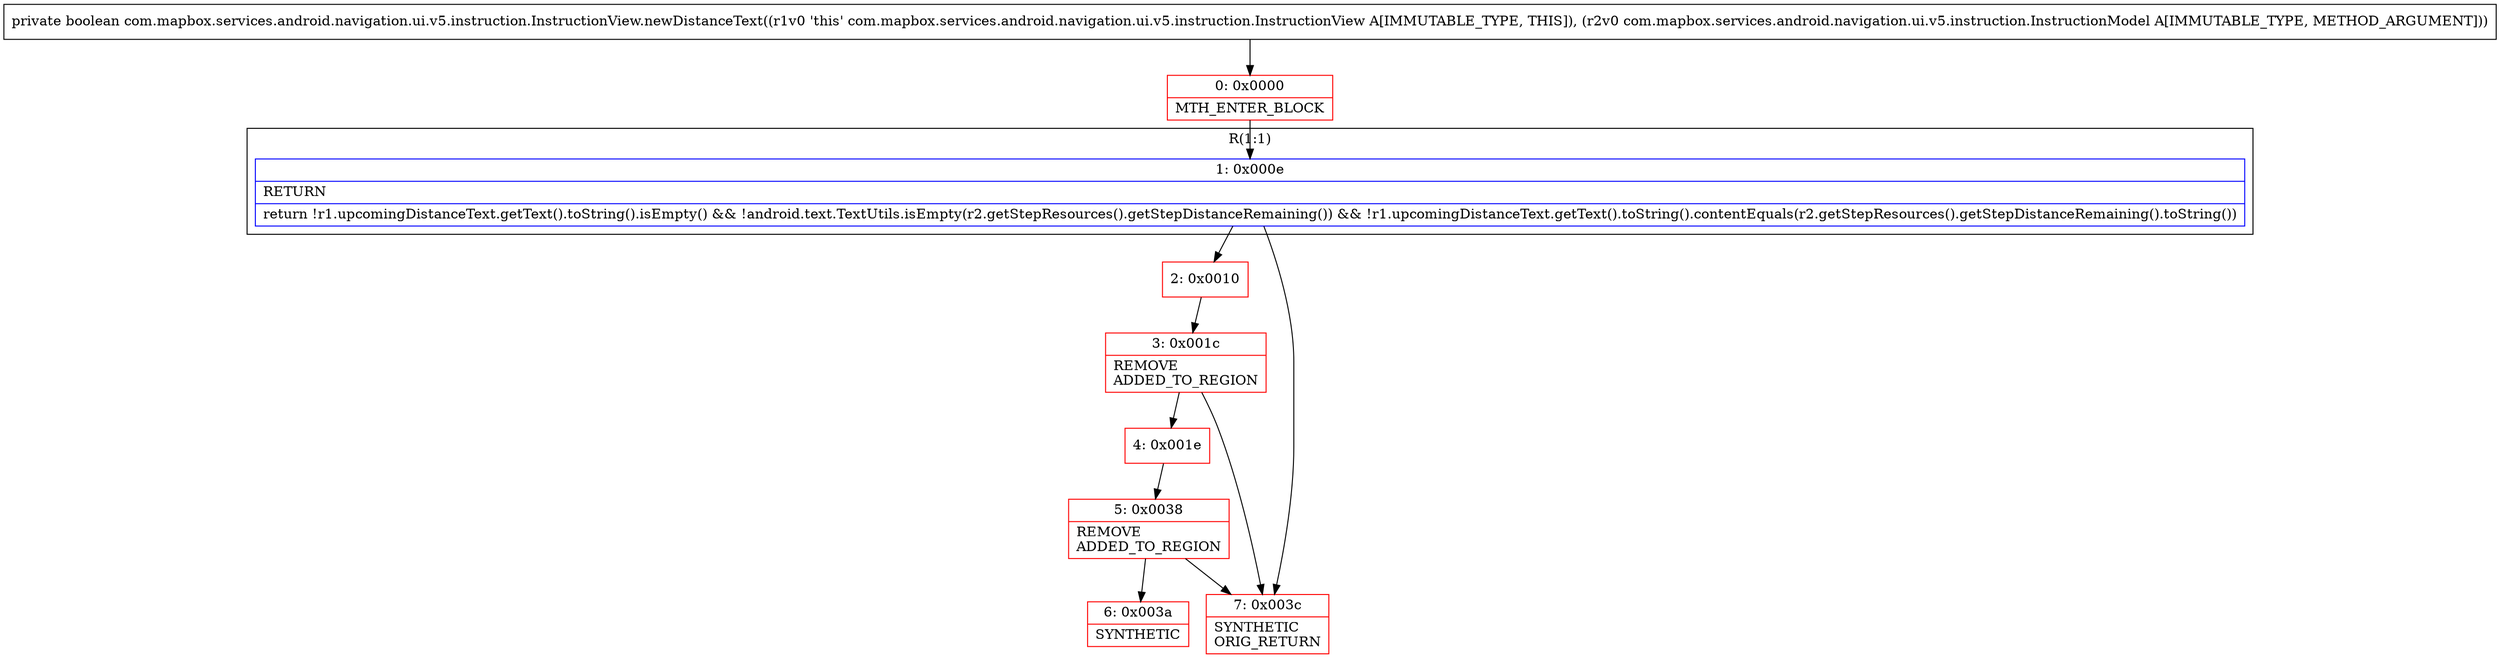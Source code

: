 digraph "CFG forcom.mapbox.services.android.navigation.ui.v5.instruction.InstructionView.newDistanceText(Lcom\/mapbox\/services\/android\/navigation\/ui\/v5\/instruction\/InstructionModel;)Z" {
subgraph cluster_Region_538522790 {
label = "R(1:1)";
node [shape=record,color=blue];
Node_1 [shape=record,label="{1\:\ 0x000e|RETURN\l|return !r1.upcomingDistanceText.getText().toString().isEmpty() && !android.text.TextUtils.isEmpty(r2.getStepResources().getStepDistanceRemaining()) && !r1.upcomingDistanceText.getText().toString().contentEquals(r2.getStepResources().getStepDistanceRemaining().toString())\l}"];
}
Node_0 [shape=record,color=red,label="{0\:\ 0x0000|MTH_ENTER_BLOCK\l}"];
Node_2 [shape=record,color=red,label="{2\:\ 0x0010}"];
Node_3 [shape=record,color=red,label="{3\:\ 0x001c|REMOVE\lADDED_TO_REGION\l}"];
Node_4 [shape=record,color=red,label="{4\:\ 0x001e}"];
Node_5 [shape=record,color=red,label="{5\:\ 0x0038|REMOVE\lADDED_TO_REGION\l}"];
Node_6 [shape=record,color=red,label="{6\:\ 0x003a|SYNTHETIC\l}"];
Node_7 [shape=record,color=red,label="{7\:\ 0x003c|SYNTHETIC\lORIG_RETURN\l}"];
MethodNode[shape=record,label="{private boolean com.mapbox.services.android.navigation.ui.v5.instruction.InstructionView.newDistanceText((r1v0 'this' com.mapbox.services.android.navigation.ui.v5.instruction.InstructionView A[IMMUTABLE_TYPE, THIS]), (r2v0 com.mapbox.services.android.navigation.ui.v5.instruction.InstructionModel A[IMMUTABLE_TYPE, METHOD_ARGUMENT])) }"];
MethodNode -> Node_0;
Node_1 -> Node_2;
Node_1 -> Node_7;
Node_0 -> Node_1;
Node_2 -> Node_3;
Node_3 -> Node_4;
Node_3 -> Node_7;
Node_4 -> Node_5;
Node_5 -> Node_6;
Node_5 -> Node_7;
}

